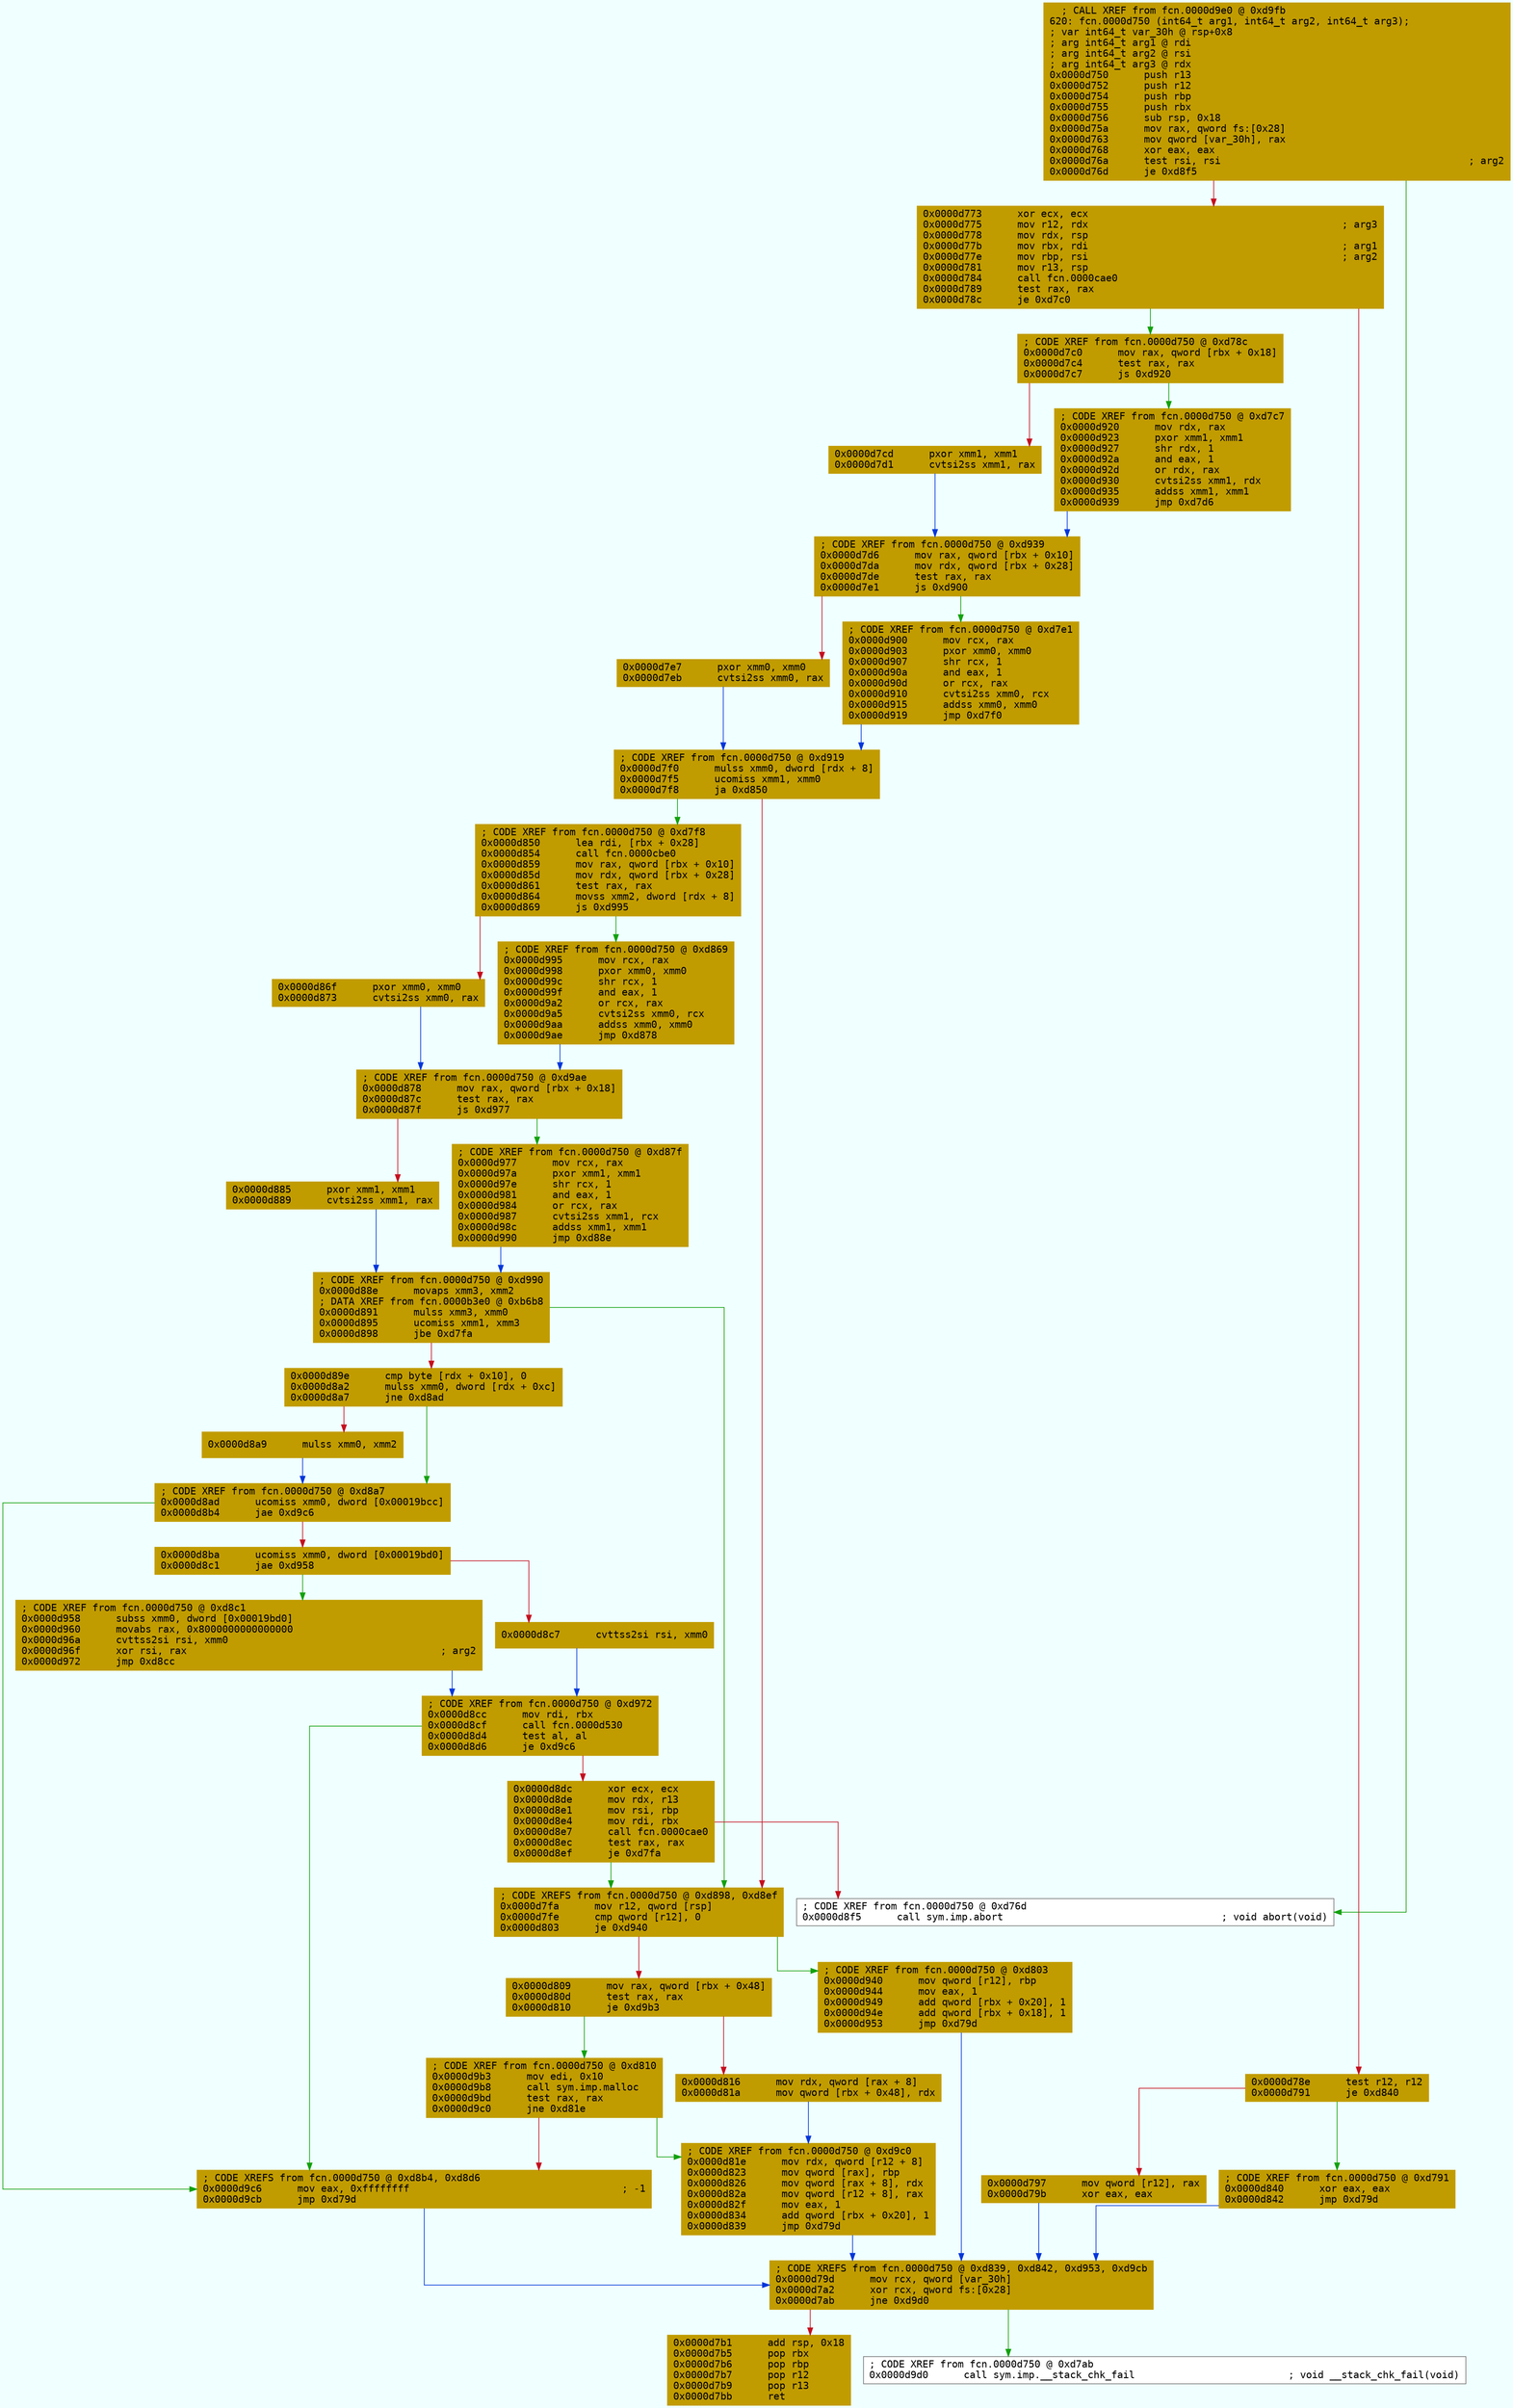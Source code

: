 digraph code {
	graph [bgcolor=azure fontsize=8 fontname="Courier" splines="ortho"];
	node [fillcolor=gray style=filled shape=box];
	edge [arrowhead="normal"];
	"0x0000d750" [URL="fcn.0000d750/0x0000d750", fillcolor="#c19c00",color="#c19c00", fontname="Courier",label="  ; CALL XREF from fcn.0000d9e0 @ 0xd9fb\l620: fcn.0000d750 (int64_t arg1, int64_t arg2, int64_t arg3);\l; var int64_t var_30h @ rsp+0x8\l; arg int64_t arg1 @ rdi\l; arg int64_t arg2 @ rsi\l; arg int64_t arg3 @ rdx\l0x0000d750      push r13\l0x0000d752      push r12\l0x0000d754      push rbp\l0x0000d755      push rbx\l0x0000d756      sub rsp, 0x18\l0x0000d75a      mov rax, qword fs:[0x28]\l0x0000d763      mov qword [var_30h], rax\l0x0000d768      xor eax, eax\l0x0000d76a      test rsi, rsi                                          ; arg2\l0x0000d76d      je 0xd8f5\l"]
	"0x0000d773" [URL="fcn.0000d750/0x0000d773", fillcolor="#c19c00",color="#c19c00", fontname="Courier",label="0x0000d773      xor ecx, ecx\l0x0000d775      mov r12, rdx                                           ; arg3\l0x0000d778      mov rdx, rsp\l0x0000d77b      mov rbx, rdi                                           ; arg1\l0x0000d77e      mov rbp, rsi                                           ; arg2\l0x0000d781      mov r13, rsp\l0x0000d784      call fcn.0000cae0\l0x0000d789      test rax, rax\l0x0000d78c      je 0xd7c0\l"]
	"0x0000d78e" [URL="fcn.0000d750/0x0000d78e", fillcolor="#c19c00",color="#c19c00", fontname="Courier",label="0x0000d78e      test r12, r12\l0x0000d791      je 0xd840\l"]
	"0x0000d797" [URL="fcn.0000d750/0x0000d797", fillcolor="#c19c00",color="#c19c00", fontname="Courier",label="0x0000d797      mov qword [r12], rax\l0x0000d79b      xor eax, eax\l"]
	"0x0000d79d" [URL="fcn.0000d750/0x0000d79d", fillcolor="#c19c00",color="#c19c00", fontname="Courier",label="; CODE XREFS from fcn.0000d750 @ 0xd839, 0xd842, 0xd953, 0xd9cb\l0x0000d79d      mov rcx, qword [var_30h]\l0x0000d7a2      xor rcx, qword fs:[0x28]\l0x0000d7ab      jne 0xd9d0\l"]
	"0x0000d7b1" [URL="fcn.0000d750/0x0000d7b1", fillcolor="#c19c00",color="#c19c00", fontname="Courier",label="0x0000d7b1      add rsp, 0x18\l0x0000d7b5      pop rbx\l0x0000d7b6      pop rbp\l0x0000d7b7      pop r12\l0x0000d7b9      pop r13\l0x0000d7bb      ret\l"]
	"0x0000d7c0" [URL="fcn.0000d750/0x0000d7c0", fillcolor="#c19c00",color="#c19c00", fontname="Courier",label="; CODE XREF from fcn.0000d750 @ 0xd78c\l0x0000d7c0      mov rax, qword [rbx + 0x18]\l0x0000d7c4      test rax, rax\l0x0000d7c7      js 0xd920\l"]
	"0x0000d7cd" [URL="fcn.0000d750/0x0000d7cd", fillcolor="#c19c00",color="#c19c00", fontname="Courier",label="0x0000d7cd      pxor xmm1, xmm1\l0x0000d7d1      cvtsi2ss xmm1, rax\l"]
	"0x0000d7d6" [URL="fcn.0000d750/0x0000d7d6", fillcolor="#c19c00",color="#c19c00", fontname="Courier",label="; CODE XREF from fcn.0000d750 @ 0xd939\l0x0000d7d6      mov rax, qword [rbx + 0x10]\l0x0000d7da      mov rdx, qword [rbx + 0x28]\l0x0000d7de      test rax, rax\l0x0000d7e1      js 0xd900\l"]
	"0x0000d7e7" [URL="fcn.0000d750/0x0000d7e7", fillcolor="#c19c00",color="#c19c00", fontname="Courier",label="0x0000d7e7      pxor xmm0, xmm0\l0x0000d7eb      cvtsi2ss xmm0, rax\l"]
	"0x0000d7f0" [URL="fcn.0000d750/0x0000d7f0", fillcolor="#c19c00",color="#c19c00", fontname="Courier",label="; CODE XREF from fcn.0000d750 @ 0xd919\l0x0000d7f0      mulss xmm0, dword [rdx + 8]\l0x0000d7f5      ucomiss xmm1, xmm0\l0x0000d7f8      ja 0xd850\l"]
	"0x0000d7fa" [URL="fcn.0000d750/0x0000d7fa", fillcolor="#c19c00",color="#c19c00", fontname="Courier",label="; CODE XREFS from fcn.0000d750 @ 0xd898, 0xd8ef\l0x0000d7fa      mov r12, qword [rsp]\l0x0000d7fe      cmp qword [r12], 0\l0x0000d803      je 0xd940\l"]
	"0x0000d809" [URL="fcn.0000d750/0x0000d809", fillcolor="#c19c00",color="#c19c00", fontname="Courier",label="0x0000d809      mov rax, qword [rbx + 0x48]\l0x0000d80d      test rax, rax\l0x0000d810      je 0xd9b3\l"]
	"0x0000d816" [URL="fcn.0000d750/0x0000d816", fillcolor="#c19c00",color="#c19c00", fontname="Courier",label="0x0000d816      mov rdx, qword [rax + 8]\l0x0000d81a      mov qword [rbx + 0x48], rdx\l"]
	"0x0000d81e" [URL="fcn.0000d750/0x0000d81e", fillcolor="#c19c00",color="#c19c00", fontname="Courier",label="; CODE XREF from fcn.0000d750 @ 0xd9c0\l0x0000d81e      mov rdx, qword [r12 + 8]\l0x0000d823      mov qword [rax], rbp\l0x0000d826      mov qword [rax + 8], rdx\l0x0000d82a      mov qword [r12 + 8], rax\l0x0000d82f      mov eax, 1\l0x0000d834      add qword [rbx + 0x20], 1\l0x0000d839      jmp 0xd79d\l"]
	"0x0000d840" [URL="fcn.0000d750/0x0000d840", fillcolor="#c19c00",color="#c19c00", fontname="Courier",label="; CODE XREF from fcn.0000d750 @ 0xd791\l0x0000d840      xor eax, eax\l0x0000d842      jmp 0xd79d\l"]
	"0x0000d850" [URL="fcn.0000d750/0x0000d850", fillcolor="#c19c00",color="#c19c00", fontname="Courier",label="; CODE XREF from fcn.0000d750 @ 0xd7f8\l0x0000d850      lea rdi, [rbx + 0x28]\l0x0000d854      call fcn.0000cbe0\l0x0000d859      mov rax, qword [rbx + 0x10]\l0x0000d85d      mov rdx, qword [rbx + 0x28]\l0x0000d861      test rax, rax\l0x0000d864      movss xmm2, dword [rdx + 8]\l0x0000d869      js 0xd995\l"]
	"0x0000d86f" [URL="fcn.0000d750/0x0000d86f", fillcolor="#c19c00",color="#c19c00", fontname="Courier",label="0x0000d86f      pxor xmm0, xmm0\l0x0000d873      cvtsi2ss xmm0, rax\l"]
	"0x0000d878" [URL="fcn.0000d750/0x0000d878", fillcolor="#c19c00",color="#c19c00", fontname="Courier",label="; CODE XREF from fcn.0000d750 @ 0xd9ae\l0x0000d878      mov rax, qword [rbx + 0x18]\l0x0000d87c      test rax, rax\l0x0000d87f      js 0xd977\l"]
	"0x0000d885" [URL="fcn.0000d750/0x0000d885", fillcolor="#c19c00",color="#c19c00", fontname="Courier",label="0x0000d885      pxor xmm1, xmm1\l0x0000d889      cvtsi2ss xmm1, rax\l"]
	"0x0000d88e" [URL="fcn.0000d750/0x0000d88e", fillcolor="#c19c00",color="#c19c00", fontname="Courier",label="; CODE XREF from fcn.0000d750 @ 0xd990\l0x0000d88e      movaps xmm3, xmm2\l; DATA XREF from fcn.0000b3e0 @ 0xb6b8\l0x0000d891      mulss xmm3, xmm0\l0x0000d895      ucomiss xmm1, xmm3\l0x0000d898      jbe 0xd7fa\l"]
	"0x0000d89e" [URL="fcn.0000d750/0x0000d89e", fillcolor="#c19c00",color="#c19c00", fontname="Courier",label="0x0000d89e      cmp byte [rdx + 0x10], 0\l0x0000d8a2      mulss xmm0, dword [rdx + 0xc]\l0x0000d8a7      jne 0xd8ad\l"]
	"0x0000d8a9" [URL="fcn.0000d750/0x0000d8a9", fillcolor="#c19c00",color="#c19c00", fontname="Courier",label="0x0000d8a9      mulss xmm0, xmm2\l"]
	"0x0000d8ad" [URL="fcn.0000d750/0x0000d8ad", fillcolor="#c19c00",color="#c19c00", fontname="Courier",label="; CODE XREF from fcn.0000d750 @ 0xd8a7\l0x0000d8ad      ucomiss xmm0, dword [0x00019bcc]\l0x0000d8b4      jae 0xd9c6\l"]
	"0x0000d8ba" [URL="fcn.0000d750/0x0000d8ba", fillcolor="#c19c00",color="#c19c00", fontname="Courier",label="0x0000d8ba      ucomiss xmm0, dword [0x00019bd0]\l0x0000d8c1      jae 0xd958\l"]
	"0x0000d8c7" [URL="fcn.0000d750/0x0000d8c7", fillcolor="#c19c00",color="#c19c00", fontname="Courier",label="0x0000d8c7      cvttss2si rsi, xmm0\l"]
	"0x0000d8cc" [URL="fcn.0000d750/0x0000d8cc", fillcolor="#c19c00",color="#c19c00", fontname="Courier",label="; CODE XREF from fcn.0000d750 @ 0xd972\l0x0000d8cc      mov rdi, rbx\l0x0000d8cf      call fcn.0000d530\l0x0000d8d4      test al, al\l0x0000d8d6      je 0xd9c6\l"]
	"0x0000d8dc" [URL="fcn.0000d750/0x0000d8dc", fillcolor="#c19c00",color="#c19c00", fontname="Courier",label="0x0000d8dc      xor ecx, ecx\l0x0000d8de      mov rdx, r13\l0x0000d8e1      mov rsi, rbp\l0x0000d8e4      mov rdi, rbx\l0x0000d8e7      call fcn.0000cae0\l0x0000d8ec      test rax, rax\l0x0000d8ef      je 0xd7fa\l"]
	"0x0000d8f5" [URL="fcn.0000d750/0x0000d8f5", fillcolor="white",color="#767676", fontname="Courier",label="; CODE XREF from fcn.0000d750 @ 0xd76d\l0x0000d8f5      call sym.imp.abort                                     ; void abort(void)\l"]
	"0x0000d900" [URL="fcn.0000d750/0x0000d900", fillcolor="#c19c00",color="#c19c00", fontname="Courier",label="; CODE XREF from fcn.0000d750 @ 0xd7e1\l0x0000d900      mov rcx, rax\l0x0000d903      pxor xmm0, xmm0\l0x0000d907      shr rcx, 1\l0x0000d90a      and eax, 1\l0x0000d90d      or rcx, rax\l0x0000d910      cvtsi2ss xmm0, rcx\l0x0000d915      addss xmm0, xmm0\l0x0000d919      jmp 0xd7f0\l"]
	"0x0000d920" [URL="fcn.0000d750/0x0000d920", fillcolor="#c19c00",color="#c19c00", fontname="Courier",label="; CODE XREF from fcn.0000d750 @ 0xd7c7\l0x0000d920      mov rdx, rax\l0x0000d923      pxor xmm1, xmm1\l0x0000d927      shr rdx, 1\l0x0000d92a      and eax, 1\l0x0000d92d      or rdx, rax\l0x0000d930      cvtsi2ss xmm1, rdx\l0x0000d935      addss xmm1, xmm1\l0x0000d939      jmp 0xd7d6\l"]
	"0x0000d940" [URL="fcn.0000d750/0x0000d940", fillcolor="#c19c00",color="#c19c00", fontname="Courier",label="; CODE XREF from fcn.0000d750 @ 0xd803\l0x0000d940      mov qword [r12], rbp\l0x0000d944      mov eax, 1\l0x0000d949      add qword [rbx + 0x20], 1\l0x0000d94e      add qword [rbx + 0x18], 1\l0x0000d953      jmp 0xd79d\l"]
	"0x0000d958" [URL="fcn.0000d750/0x0000d958", fillcolor="#c19c00",color="#c19c00", fontname="Courier",label="; CODE XREF from fcn.0000d750 @ 0xd8c1\l0x0000d958      subss xmm0, dword [0x00019bd0]\l0x0000d960      movabs rax, 0x8000000000000000\l0x0000d96a      cvttss2si rsi, xmm0\l0x0000d96f      xor rsi, rax                                           ; arg2\l0x0000d972      jmp 0xd8cc\l"]
	"0x0000d977" [URL="fcn.0000d750/0x0000d977", fillcolor="#c19c00",color="#c19c00", fontname="Courier",label="; CODE XREF from fcn.0000d750 @ 0xd87f\l0x0000d977      mov rcx, rax\l0x0000d97a      pxor xmm1, xmm1\l0x0000d97e      shr rcx, 1\l0x0000d981      and eax, 1\l0x0000d984      or rcx, rax\l0x0000d987      cvtsi2ss xmm1, rcx\l0x0000d98c      addss xmm1, xmm1\l0x0000d990      jmp 0xd88e\l"]
	"0x0000d995" [URL="fcn.0000d750/0x0000d995", fillcolor="#c19c00",color="#c19c00", fontname="Courier",label="; CODE XREF from fcn.0000d750 @ 0xd869\l0x0000d995      mov rcx, rax\l0x0000d998      pxor xmm0, xmm0\l0x0000d99c      shr rcx, 1\l0x0000d99f      and eax, 1\l0x0000d9a2      or rcx, rax\l0x0000d9a5      cvtsi2ss xmm0, rcx\l0x0000d9aa      addss xmm0, xmm0\l0x0000d9ae      jmp 0xd878\l"]
	"0x0000d9b3" [URL="fcn.0000d750/0x0000d9b3", fillcolor="#c19c00",color="#c19c00", fontname="Courier",label="; CODE XREF from fcn.0000d750 @ 0xd810\l0x0000d9b3      mov edi, 0x10\l0x0000d9b8      call sym.imp.malloc\l0x0000d9bd      test rax, rax\l0x0000d9c0      jne 0xd81e\l"]
	"0x0000d9c6" [URL="fcn.0000d750/0x0000d9c6", fillcolor="#c19c00",color="#c19c00", fontname="Courier",label="; CODE XREFS from fcn.0000d750 @ 0xd8b4, 0xd8d6\l0x0000d9c6      mov eax, 0xffffffff                                    ; -1\l0x0000d9cb      jmp 0xd79d\l"]
	"0x0000d9d0" [URL="fcn.0000d750/0x0000d9d0", fillcolor="white",color="#767676", fontname="Courier",label="; CODE XREF from fcn.0000d750 @ 0xd7ab\l0x0000d9d0      call sym.imp.__stack_chk_fail                          ; void __stack_chk_fail(void)\l"]
        "0x0000d750" -> "0x0000d8f5" [color="#13a10e"];
        "0x0000d750" -> "0x0000d773" [color="#c50f1f"];
        "0x0000d773" -> "0x0000d7c0" [color="#13a10e"];
        "0x0000d773" -> "0x0000d78e" [color="#c50f1f"];
        "0x0000d78e" -> "0x0000d840" [color="#13a10e"];
        "0x0000d78e" -> "0x0000d797" [color="#c50f1f"];
        "0x0000d797" -> "0x0000d79d" [color="#0037da"];
        "0x0000d79d" -> "0x0000d9d0" [color="#13a10e"];
        "0x0000d79d" -> "0x0000d7b1" [color="#c50f1f"];
        "0x0000d7c0" -> "0x0000d920" [color="#13a10e"];
        "0x0000d7c0" -> "0x0000d7cd" [color="#c50f1f"];
        "0x0000d7cd" -> "0x0000d7d6" [color="#0037da"];
        "0x0000d7d6" -> "0x0000d900" [color="#13a10e"];
        "0x0000d7d6" -> "0x0000d7e7" [color="#c50f1f"];
        "0x0000d7e7" -> "0x0000d7f0" [color="#0037da"];
        "0x0000d7f0" -> "0x0000d850" [color="#13a10e"];
        "0x0000d7f0" -> "0x0000d7fa" [color="#c50f1f"];
        "0x0000d7fa" -> "0x0000d940" [color="#13a10e"];
        "0x0000d7fa" -> "0x0000d809" [color="#c50f1f"];
        "0x0000d809" -> "0x0000d9b3" [color="#13a10e"];
        "0x0000d809" -> "0x0000d816" [color="#c50f1f"];
        "0x0000d816" -> "0x0000d81e" [color="#0037da"];
        "0x0000d81e" -> "0x0000d79d" [color="#0037da"];
        "0x0000d840" -> "0x0000d79d" [color="#0037da"];
        "0x0000d850" -> "0x0000d995" [color="#13a10e"];
        "0x0000d850" -> "0x0000d86f" [color="#c50f1f"];
        "0x0000d86f" -> "0x0000d878" [color="#0037da"];
        "0x0000d878" -> "0x0000d977" [color="#13a10e"];
        "0x0000d878" -> "0x0000d885" [color="#c50f1f"];
        "0x0000d885" -> "0x0000d88e" [color="#0037da"];
        "0x0000d88e" -> "0x0000d7fa" [color="#13a10e"];
        "0x0000d88e" -> "0x0000d89e" [color="#c50f1f"];
        "0x0000d89e" -> "0x0000d8ad" [color="#13a10e"];
        "0x0000d89e" -> "0x0000d8a9" [color="#c50f1f"];
        "0x0000d8a9" -> "0x0000d8ad" [color="#0037da"];
        "0x0000d8ad" -> "0x0000d9c6" [color="#13a10e"];
        "0x0000d8ad" -> "0x0000d8ba" [color="#c50f1f"];
        "0x0000d8ba" -> "0x0000d958" [color="#13a10e"];
        "0x0000d8ba" -> "0x0000d8c7" [color="#c50f1f"];
        "0x0000d8c7" -> "0x0000d8cc" [color="#0037da"];
        "0x0000d8cc" -> "0x0000d9c6" [color="#13a10e"];
        "0x0000d8cc" -> "0x0000d8dc" [color="#c50f1f"];
        "0x0000d8dc" -> "0x0000d7fa" [color="#13a10e"];
        "0x0000d8dc" -> "0x0000d8f5" [color="#c50f1f"];
        "0x0000d900" -> "0x0000d7f0" [color="#0037da"];
        "0x0000d920" -> "0x0000d7d6" [color="#0037da"];
        "0x0000d940" -> "0x0000d79d" [color="#0037da"];
        "0x0000d958" -> "0x0000d8cc" [color="#0037da"];
        "0x0000d977" -> "0x0000d88e" [color="#0037da"];
        "0x0000d995" -> "0x0000d878" [color="#0037da"];
        "0x0000d9b3" -> "0x0000d81e" [color="#13a10e"];
        "0x0000d9b3" -> "0x0000d9c6" [color="#c50f1f"];
        "0x0000d9c6" -> "0x0000d79d" [color="#0037da"];
}
